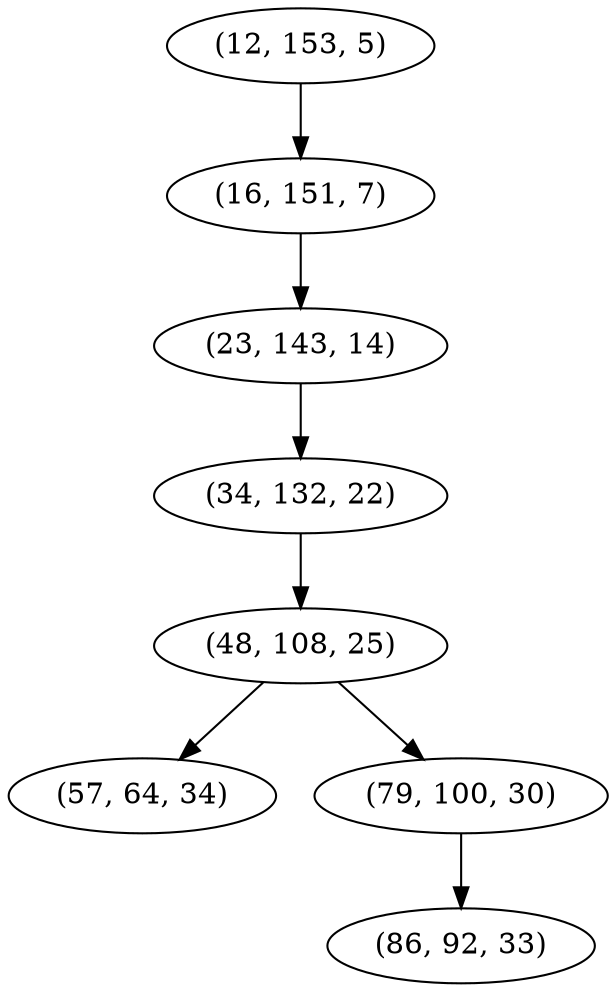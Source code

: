 digraph tree {
    "(12, 153, 5)";
    "(16, 151, 7)";
    "(23, 143, 14)";
    "(34, 132, 22)";
    "(48, 108, 25)";
    "(57, 64, 34)";
    "(79, 100, 30)";
    "(86, 92, 33)";
    "(12, 153, 5)" -> "(16, 151, 7)";
    "(16, 151, 7)" -> "(23, 143, 14)";
    "(23, 143, 14)" -> "(34, 132, 22)";
    "(34, 132, 22)" -> "(48, 108, 25)";
    "(48, 108, 25)" -> "(57, 64, 34)";
    "(48, 108, 25)" -> "(79, 100, 30)";
    "(79, 100, 30)" -> "(86, 92, 33)";
}
